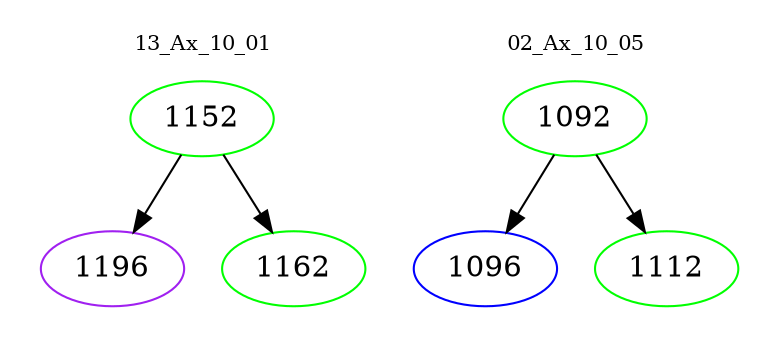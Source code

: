 digraph{
subgraph cluster_0 {
color = white
label = "13_Ax_10_01";
fontsize=10;
T0_1152 [label="1152", color="green"]
T0_1152 -> T0_1196 [color="black"]
T0_1196 [label="1196", color="purple"]
T0_1152 -> T0_1162 [color="black"]
T0_1162 [label="1162", color="green"]
}
subgraph cluster_1 {
color = white
label = "02_Ax_10_05";
fontsize=10;
T1_1092 [label="1092", color="green"]
T1_1092 -> T1_1096 [color="black"]
T1_1096 [label="1096", color="blue"]
T1_1092 -> T1_1112 [color="black"]
T1_1112 [label="1112", color="green"]
}
}
